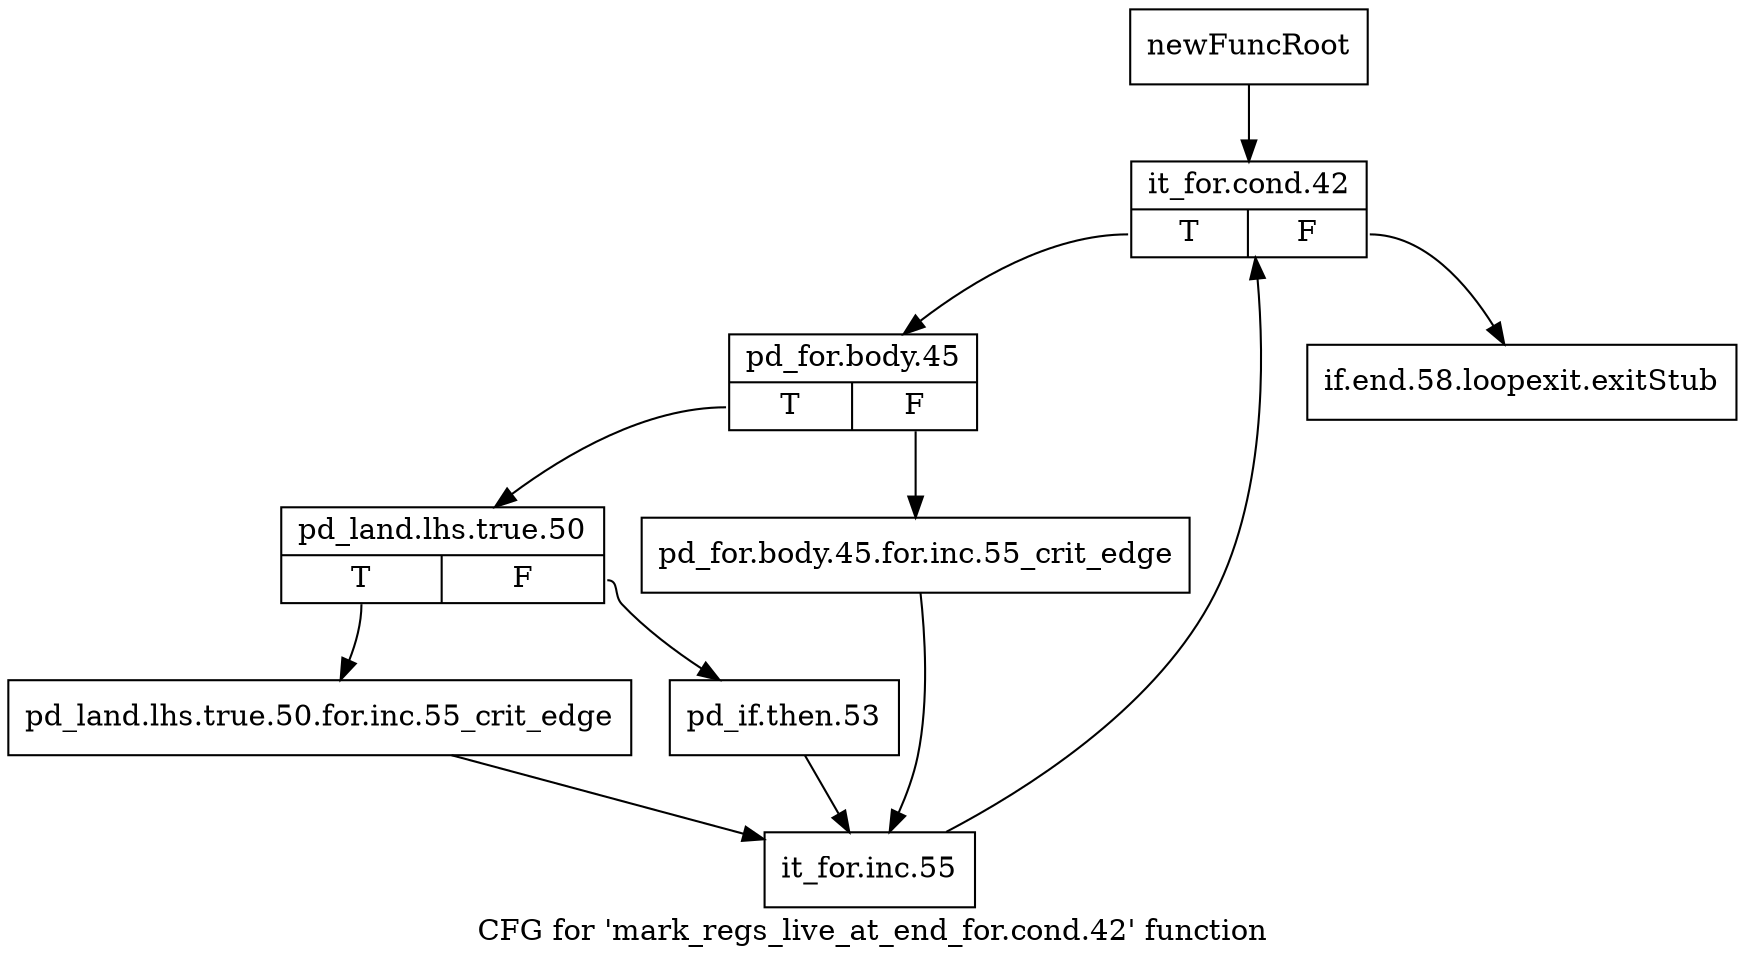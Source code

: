 digraph "CFG for 'mark_regs_live_at_end_for.cond.42' function" {
	label="CFG for 'mark_regs_live_at_end_for.cond.42' function";

	Node0xaeb6070 [shape=record,label="{newFuncRoot}"];
	Node0xaeb6070 -> Node0xaeb6110;
	Node0xaeb60c0 [shape=record,label="{if.end.58.loopexit.exitStub}"];
	Node0xaeb6110 [shape=record,label="{it_for.cond.42|{<s0>T|<s1>F}}"];
	Node0xaeb6110:s0 -> Node0xaeb6160;
	Node0xaeb6110:s1 -> Node0xaeb60c0;
	Node0xaeb6160 [shape=record,label="{pd_for.body.45|{<s0>T|<s1>F}}"];
	Node0xaeb6160:s0 -> Node0xaeb6200;
	Node0xaeb6160:s1 -> Node0xaeb61b0;
	Node0xaeb61b0 [shape=record,label="{pd_for.body.45.for.inc.55_crit_edge}"];
	Node0xaeb61b0 -> Node0xaeb62f0;
	Node0xaeb6200 [shape=record,label="{pd_land.lhs.true.50|{<s0>T|<s1>F}}"];
	Node0xaeb6200:s0 -> Node0xaeb62a0;
	Node0xaeb6200:s1 -> Node0xaeb6250;
	Node0xaeb6250 [shape=record,label="{pd_if.then.53}"];
	Node0xaeb6250 -> Node0xaeb62f0;
	Node0xaeb62a0 [shape=record,label="{pd_land.lhs.true.50.for.inc.55_crit_edge}"];
	Node0xaeb62a0 -> Node0xaeb62f0;
	Node0xaeb62f0 [shape=record,label="{it_for.inc.55}"];
	Node0xaeb62f0 -> Node0xaeb6110;
}
